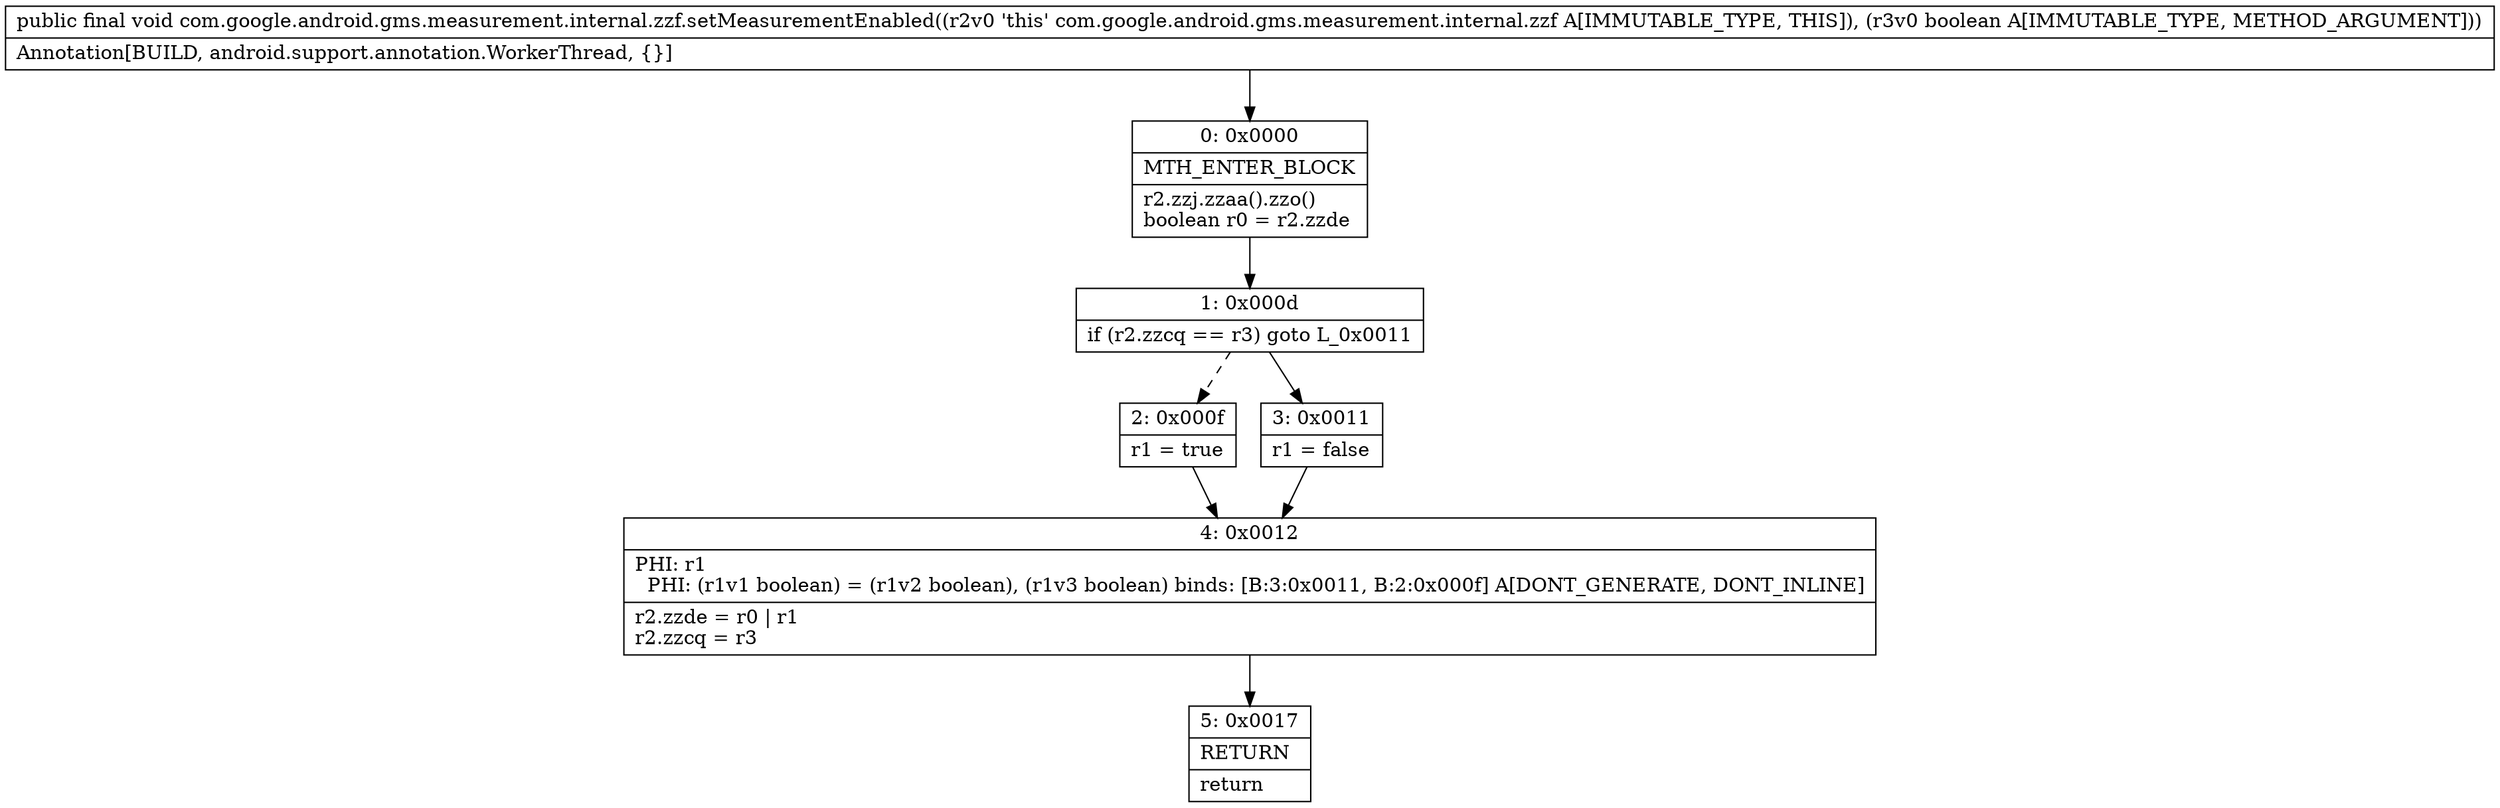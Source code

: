 digraph "CFG forcom.google.android.gms.measurement.internal.zzf.setMeasurementEnabled(Z)V" {
Node_0 [shape=record,label="{0\:\ 0x0000|MTH_ENTER_BLOCK\l|r2.zzj.zzaa().zzo()\lboolean r0 = r2.zzde\l}"];
Node_1 [shape=record,label="{1\:\ 0x000d|if (r2.zzcq == r3) goto L_0x0011\l}"];
Node_2 [shape=record,label="{2\:\ 0x000f|r1 = true\l}"];
Node_3 [shape=record,label="{3\:\ 0x0011|r1 = false\l}"];
Node_4 [shape=record,label="{4\:\ 0x0012|PHI: r1 \l  PHI: (r1v1 boolean) = (r1v2 boolean), (r1v3 boolean) binds: [B:3:0x0011, B:2:0x000f] A[DONT_GENERATE, DONT_INLINE]\l|r2.zzde = r0 \| r1\lr2.zzcq = r3\l}"];
Node_5 [shape=record,label="{5\:\ 0x0017|RETURN\l|return\l}"];
MethodNode[shape=record,label="{public final void com.google.android.gms.measurement.internal.zzf.setMeasurementEnabled((r2v0 'this' com.google.android.gms.measurement.internal.zzf A[IMMUTABLE_TYPE, THIS]), (r3v0 boolean A[IMMUTABLE_TYPE, METHOD_ARGUMENT]))  | Annotation[BUILD, android.support.annotation.WorkerThread, \{\}]\l}"];
MethodNode -> Node_0;
Node_0 -> Node_1;
Node_1 -> Node_2[style=dashed];
Node_1 -> Node_3;
Node_2 -> Node_4;
Node_3 -> Node_4;
Node_4 -> Node_5;
}

